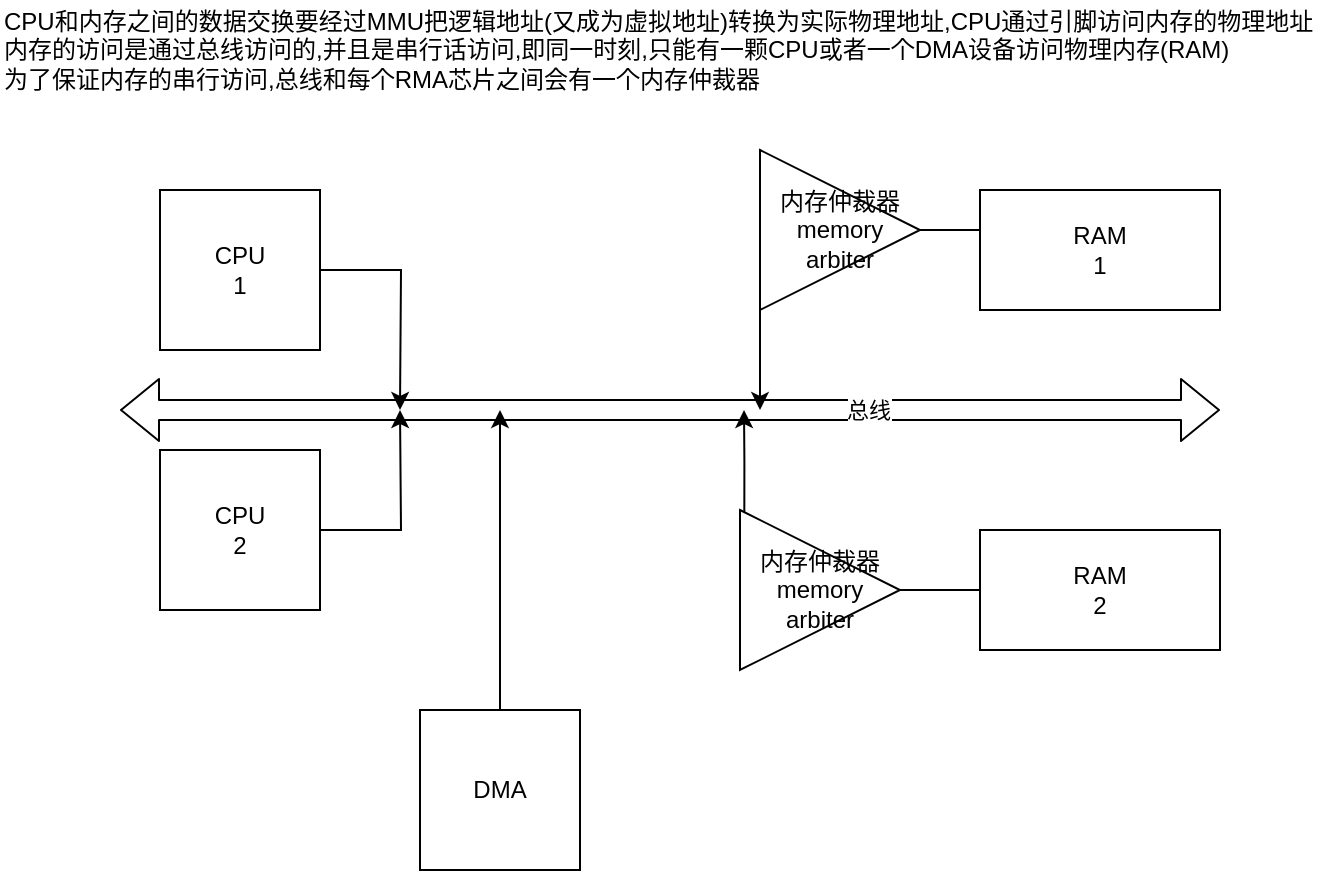<mxfile version="14.8.0" type="github">
  <diagram id="d4Ef0iPleq8nUR0kv_Nl" name="第 1 页">
    <mxGraphModel dx="983" dy="548" grid="1" gridSize="10" guides="1" tooltips="1" connect="1" arrows="1" fold="1" page="1" pageScale="1" pageWidth="827" pageHeight="1169" math="0" shadow="0">
      <root>
        <mxCell id="0" />
        <mxCell id="1" parent="0" />
        <mxCell id="RurQdvNS4L2G9iKuI0Ui-11" style="edgeStyle=orthogonalEdgeStyle;rounded=0;orthogonalLoop=1;jettySize=auto;html=1;" edge="1" parent="1" source="RurQdvNS4L2G9iKuI0Ui-1">
          <mxGeometry relative="1" as="geometry">
            <mxPoint x="430" y="310" as="targetPoint" />
            <Array as="points">
              <mxPoint x="430" y="220" />
            </Array>
          </mxGeometry>
        </mxCell>
        <mxCell id="RurQdvNS4L2G9iKuI0Ui-1" value="RAM&lt;br&gt;1" style="rounded=0;whiteSpace=wrap;html=1;" vertex="1" parent="1">
          <mxGeometry x="540" y="200" width="120" height="60" as="geometry" />
        </mxCell>
        <mxCell id="RurQdvNS4L2G9iKuI0Ui-8" style="edgeStyle=orthogonalEdgeStyle;rounded=0;orthogonalLoop=1;jettySize=auto;html=1;exitX=1;exitY=0.5;exitDx=0;exitDy=0;" edge="1" parent="1" source="RurQdvNS4L2G9iKuI0Ui-2">
          <mxGeometry relative="1" as="geometry">
            <mxPoint x="250" y="310" as="targetPoint" />
          </mxGeometry>
        </mxCell>
        <mxCell id="RurQdvNS4L2G9iKuI0Ui-2" value="CPU&lt;br&gt;1" style="whiteSpace=wrap;html=1;aspect=fixed;" vertex="1" parent="1">
          <mxGeometry x="130" y="200" width="80" height="80" as="geometry" />
        </mxCell>
        <mxCell id="RurQdvNS4L2G9iKuI0Ui-9" style="edgeStyle=orthogonalEdgeStyle;rounded=0;orthogonalLoop=1;jettySize=auto;html=1;" edge="1" parent="1" source="RurQdvNS4L2G9iKuI0Ui-3">
          <mxGeometry relative="1" as="geometry">
            <mxPoint x="250" y="310" as="targetPoint" />
          </mxGeometry>
        </mxCell>
        <mxCell id="RurQdvNS4L2G9iKuI0Ui-3" value="CPU&lt;br&gt;2" style="whiteSpace=wrap;html=1;aspect=fixed;" vertex="1" parent="1">
          <mxGeometry x="130" y="330" width="80" height="80" as="geometry" />
        </mxCell>
        <mxCell id="RurQdvNS4L2G9iKuI0Ui-4" value="" style="shape=flexArrow;endArrow=classic;startArrow=classic;html=1;" edge="1" parent="1">
          <mxGeometry width="100" height="100" relative="1" as="geometry">
            <mxPoint x="110" y="310" as="sourcePoint" />
            <mxPoint x="660" y="310" as="targetPoint" />
          </mxGeometry>
        </mxCell>
        <mxCell id="RurQdvNS4L2G9iKuI0Ui-12" value="总线" style="edgeLabel;html=1;align=center;verticalAlign=middle;resizable=0;points=[];" vertex="1" connectable="0" parent="RurQdvNS4L2G9iKuI0Ui-4">
          <mxGeometry x="0.36" relative="1" as="geometry">
            <mxPoint as="offset" />
          </mxGeometry>
        </mxCell>
        <mxCell id="RurQdvNS4L2G9iKuI0Ui-10" style="edgeStyle=orthogonalEdgeStyle;rounded=0;orthogonalLoop=1;jettySize=auto;html=1;startArrow=none;exitX=0.027;exitY=0.012;exitDx=0;exitDy=0;exitPerimeter=0;" edge="1" parent="1" source="RurQdvNS4L2G9iKuI0Ui-16">
          <mxGeometry relative="1" as="geometry">
            <mxPoint x="422" y="310" as="targetPoint" />
          </mxGeometry>
        </mxCell>
        <mxCell id="RurQdvNS4L2G9iKuI0Ui-5" value="RAM&lt;br&gt;2" style="rounded=0;whiteSpace=wrap;html=1;" vertex="1" parent="1">
          <mxGeometry x="540" y="370" width="120" height="60" as="geometry" />
        </mxCell>
        <mxCell id="RurQdvNS4L2G9iKuI0Ui-6" value="内存仲裁器&lt;br&gt;memory arbiter" style="triangle;whiteSpace=wrap;html=1;" vertex="1" parent="1">
          <mxGeometry x="430" y="180" width="80" height="80" as="geometry" />
        </mxCell>
        <mxCell id="RurQdvNS4L2G9iKuI0Ui-14" style="edgeStyle=orthogonalEdgeStyle;rounded=0;orthogonalLoop=1;jettySize=auto;html=1;" edge="1" parent="1" source="RurQdvNS4L2G9iKuI0Ui-13">
          <mxGeometry relative="1" as="geometry">
            <mxPoint x="300" y="310" as="targetPoint" />
          </mxGeometry>
        </mxCell>
        <mxCell id="RurQdvNS4L2G9iKuI0Ui-13" value="DMA" style="whiteSpace=wrap;html=1;aspect=fixed;" vertex="1" parent="1">
          <mxGeometry x="260" y="460" width="80" height="80" as="geometry" />
        </mxCell>
        <mxCell id="RurQdvNS4L2G9iKuI0Ui-15" value="CPU和内存之间的数据交换要经过MMU把逻辑地址(又成为虚拟地址)转换为实际物理地址,CPU通过引脚访问内存的物理地址&lt;br&gt;内存的访问是通过总线访问的,并且是串行话访问,即同一时刻,只能有一颗CPU或者一个DMA设备访问物理内存(RAM)&lt;br&gt;为了保证内存的串行访问,总线和每个RMA芯片之间会有一个内存仲裁器" style="text;html=1;align=left;verticalAlign=middle;resizable=0;points=[];autosize=1;strokeColor=none;" vertex="1" parent="1">
          <mxGeometry x="50" y="105" width="670" height="50" as="geometry" />
        </mxCell>
        <mxCell id="RurQdvNS4L2G9iKuI0Ui-16" value="内存仲裁器&lt;br&gt;memory arbiter" style="triangle;whiteSpace=wrap;html=1;" vertex="1" parent="1">
          <mxGeometry x="420" y="360" width="80" height="80" as="geometry" />
        </mxCell>
        <mxCell id="RurQdvNS4L2G9iKuI0Ui-17" value="" style="edgeStyle=orthogonalEdgeStyle;rounded=0;orthogonalLoop=1;jettySize=auto;html=1;endArrow=none;" edge="1" parent="1" source="RurQdvNS4L2G9iKuI0Ui-5" target="RurQdvNS4L2G9iKuI0Ui-16">
          <mxGeometry relative="1" as="geometry">
            <mxPoint x="430" y="310" as="targetPoint" />
            <mxPoint x="510" y="390" as="sourcePoint" />
          </mxGeometry>
        </mxCell>
      </root>
    </mxGraphModel>
  </diagram>
</mxfile>
